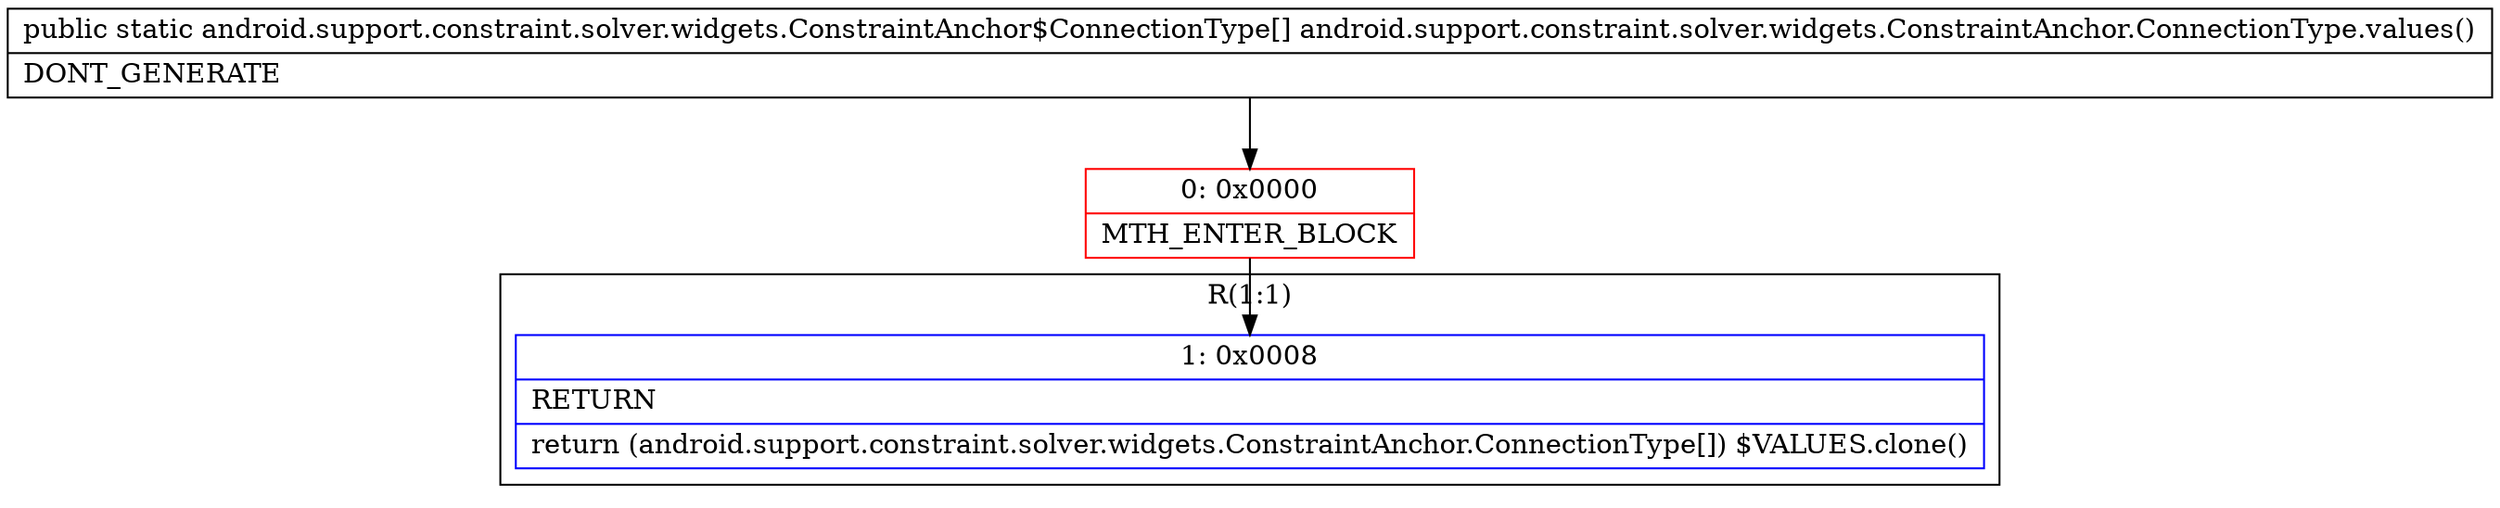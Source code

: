 digraph "CFG forandroid.support.constraint.solver.widgets.ConstraintAnchor.ConnectionType.values()[Landroid\/support\/constraint\/solver\/widgets\/ConstraintAnchor$ConnectionType;" {
subgraph cluster_Region_1417397785 {
label = "R(1:1)";
node [shape=record,color=blue];
Node_1 [shape=record,label="{1\:\ 0x0008|RETURN\l|return (android.support.constraint.solver.widgets.ConstraintAnchor.ConnectionType[]) $VALUES.clone()\l}"];
}
Node_0 [shape=record,color=red,label="{0\:\ 0x0000|MTH_ENTER_BLOCK\l}"];
MethodNode[shape=record,label="{public static android.support.constraint.solver.widgets.ConstraintAnchor$ConnectionType[] android.support.constraint.solver.widgets.ConstraintAnchor.ConnectionType.values()  | DONT_GENERATE\l}"];
MethodNode -> Node_0;
Node_0 -> Node_1;
}

